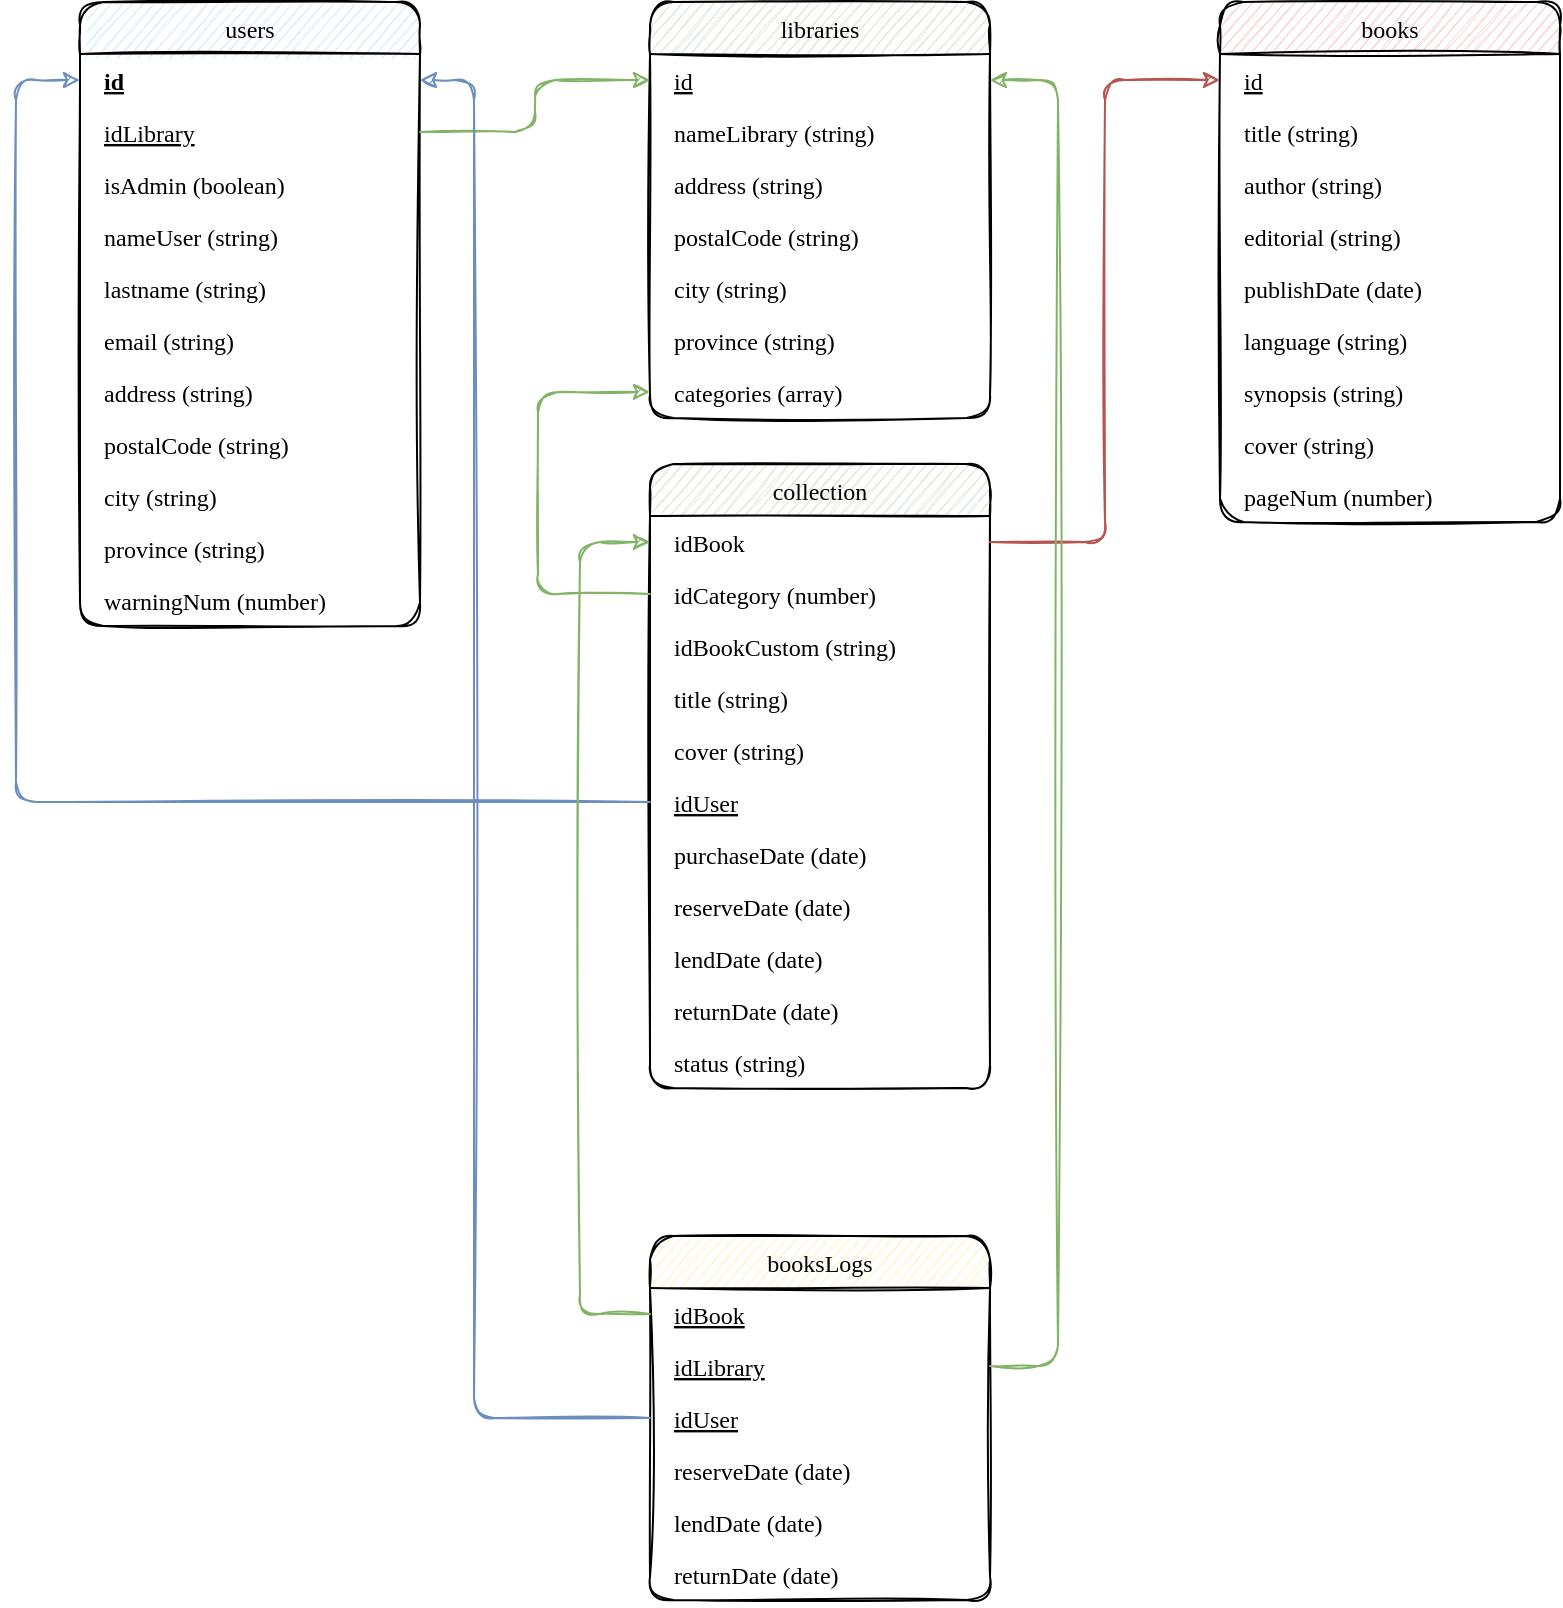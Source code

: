<mxfile version="13.10.9" type="github">
  <diagram id="acLD0W_w8oIIyhGPg7Ok" name="Página-1">
    <mxGraphModel dx="1130" dy="850" grid="0" gridSize="10" guides="1" tooltips="1" connect="1" arrows="1" fold="1" page="1" pageScale="1" pageWidth="1169" pageHeight="827" math="0" shadow="0">
      <root>
        <mxCell id="0" />
        <mxCell id="1" parent="0" />
        <mxCell id="sIiYjzBL_RoDaTGsPlHt-1" value="users" style="swimlane;fontStyle=0;childLayout=stackLayout;horizontal=1;startSize=26;horizontalStack=0;resizeParent=1;resizeParentMax=0;resizeLast=0;collapsible=1;marginBottom=0;swimlaneFillColor=none;fillColor=#dae8fc;rounded=1;glass=0;swimlaneLine=1;shadow=0;sketch=1;fontFamily=Montserrat;fontSource=https%3A%2F%2Ffonts.googleapis.com%2Fcss%3Ffamily%3DMontserrat;" vertex="1" parent="1">
          <mxGeometry x="70" y="60" width="170" height="312" as="geometry" />
        </mxCell>
        <mxCell id="sIiYjzBL_RoDaTGsPlHt-2" value="id" style="text;strokeColor=none;fillColor=none;align=left;verticalAlign=top;spacingLeft=10;spacingRight=10;overflow=hidden;rotatable=0;points=[[0,0.5],[1,0.5]];portConstraint=eastwest;fontFamily=Montserrat;fontSource=https%3A%2F%2Ffonts.googleapis.com%2Fcss%3Ffamily%3DMontserrat;spacingBottom=0;spacingTop=0;fontStyle=5" vertex="1" parent="sIiYjzBL_RoDaTGsPlHt-1">
          <mxGeometry y="26" width="170" height="26" as="geometry" />
        </mxCell>
        <mxCell id="sIiYjzBL_RoDaTGsPlHt-3" value="idLibrary" style="text;strokeColor=none;fillColor=none;align=left;verticalAlign=top;spacingLeft=10;spacingRight=10;overflow=hidden;rotatable=0;points=[[0,0.5],[1,0.5]];portConstraint=eastwest;fontFamily=Montserrat;fontSource=https%3A%2F%2Ffonts.googleapis.com%2Fcss%3Ffamily%3DMontserrat;spacingBottom=0;spacingTop=0;fontStyle=4" vertex="1" parent="sIiYjzBL_RoDaTGsPlHt-1">
          <mxGeometry y="52" width="170" height="26" as="geometry" />
        </mxCell>
        <mxCell id="sIiYjzBL_RoDaTGsPlHt-4" value="isAdmin (boolean)" style="text;strokeColor=none;fillColor=none;align=left;verticalAlign=top;spacingLeft=10;spacingRight=10;overflow=hidden;rotatable=0;points=[[0,0.5],[1,0.5]];portConstraint=eastwest;fontFamily=Montserrat;fontSource=https%3A%2F%2Ffonts.googleapis.com%2Fcss%3Ffamily%3DMontserrat;spacingBottom=0;spacingTop=0;" vertex="1" parent="sIiYjzBL_RoDaTGsPlHt-1">
          <mxGeometry y="78" width="170" height="26" as="geometry" />
        </mxCell>
        <mxCell id="sIiYjzBL_RoDaTGsPlHt-5" value="nameUser (string)" style="text;strokeColor=none;fillColor=none;align=left;verticalAlign=top;spacingLeft=10;spacingRight=10;overflow=hidden;rotatable=0;points=[[0,0.5],[1,0.5]];portConstraint=eastwest;fontFamily=Montserrat;fontSource=https%3A%2F%2Ffonts.googleapis.com%2Fcss%3Ffamily%3DMontserrat;spacingBottom=0;spacingTop=0;" vertex="1" parent="sIiYjzBL_RoDaTGsPlHt-1">
          <mxGeometry y="104" width="170" height="26" as="geometry" />
        </mxCell>
        <mxCell id="sIiYjzBL_RoDaTGsPlHt-6" value="lastname (string)" style="text;strokeColor=none;fillColor=none;align=left;verticalAlign=top;spacingLeft=10;spacingRight=10;overflow=hidden;rotatable=0;points=[[0,0.5],[1,0.5]];portConstraint=eastwest;fontFamily=Montserrat;fontSource=https%3A%2F%2Ffonts.googleapis.com%2Fcss%3Ffamily%3DMontserrat;spacingBottom=0;spacingTop=0;" vertex="1" parent="sIiYjzBL_RoDaTGsPlHt-1">
          <mxGeometry y="130" width="170" height="26" as="geometry" />
        </mxCell>
        <mxCell id="sIiYjzBL_RoDaTGsPlHt-7" value="email (string)" style="text;strokeColor=none;fillColor=none;align=left;verticalAlign=top;spacingLeft=10;spacingRight=10;overflow=hidden;rotatable=0;points=[[0,0.5],[1,0.5]];portConstraint=eastwest;fontFamily=Montserrat;fontSource=https%3A%2F%2Ffonts.googleapis.com%2Fcss%3Ffamily%3DMontserrat;spacingBottom=0;spacingTop=0;" vertex="1" parent="sIiYjzBL_RoDaTGsPlHt-1">
          <mxGeometry y="156" width="170" height="26" as="geometry" />
        </mxCell>
        <mxCell id="sIiYjzBL_RoDaTGsPlHt-8" value="address (string)" style="text;strokeColor=none;fillColor=none;align=left;verticalAlign=top;spacingLeft=10;spacingRight=10;overflow=hidden;rotatable=0;points=[[0,0.5],[1,0.5]];portConstraint=eastwest;fontFamily=Montserrat;fontSource=https%3A%2F%2Ffonts.googleapis.com%2Fcss%3Ffamily%3DMontserrat;spacingBottom=0;spacingTop=0;" vertex="1" parent="sIiYjzBL_RoDaTGsPlHt-1">
          <mxGeometry y="182" width="170" height="26" as="geometry" />
        </mxCell>
        <mxCell id="sIiYjzBL_RoDaTGsPlHt-9" value="postalCode (string)" style="text;strokeColor=none;fillColor=none;align=left;verticalAlign=top;spacingLeft=10;spacingRight=10;overflow=hidden;rotatable=0;points=[[0,0.5],[1,0.5]];portConstraint=eastwest;fontFamily=Montserrat;fontSource=https%3A%2F%2Ffonts.googleapis.com%2Fcss%3Ffamily%3DMontserrat;spacingBottom=0;spacingTop=0;" vertex="1" parent="sIiYjzBL_RoDaTGsPlHt-1">
          <mxGeometry y="208" width="170" height="26" as="geometry" />
        </mxCell>
        <mxCell id="sIiYjzBL_RoDaTGsPlHt-10" value="city (string)" style="text;strokeColor=none;fillColor=none;align=left;verticalAlign=top;spacingLeft=10;spacingRight=10;overflow=hidden;rotatable=0;points=[[0,0.5],[1,0.5]];portConstraint=eastwest;fontFamily=Montserrat;fontSource=https%3A%2F%2Ffonts.googleapis.com%2Fcss%3Ffamily%3DMontserrat;spacingBottom=0;spacingTop=0;" vertex="1" parent="sIiYjzBL_RoDaTGsPlHt-1">
          <mxGeometry y="234" width="170" height="26" as="geometry" />
        </mxCell>
        <mxCell id="sIiYjzBL_RoDaTGsPlHt-11" value="province (string)" style="text;strokeColor=none;fillColor=none;align=left;verticalAlign=top;spacingLeft=10;spacingRight=10;overflow=hidden;rotatable=0;points=[[0,0.5],[1,0.5]];portConstraint=eastwest;fontFamily=Montserrat;fontSource=https%3A%2F%2Ffonts.googleapis.com%2Fcss%3Ffamily%3DMontserrat;spacingBottom=0;spacingTop=0;" vertex="1" parent="sIiYjzBL_RoDaTGsPlHt-1">
          <mxGeometry y="260" width="170" height="26" as="geometry" />
        </mxCell>
        <mxCell id="sIiYjzBL_RoDaTGsPlHt-12" value="warningNum (number)" style="text;strokeColor=none;fillColor=none;align=left;verticalAlign=top;spacingLeft=10;spacingRight=10;overflow=hidden;rotatable=0;points=[[0,0.5],[1,0.5]];portConstraint=eastwest;fontFamily=Montserrat;fontSource=https%3A%2F%2Ffonts.googleapis.com%2Fcss%3Ffamily%3DMontserrat;spacingBottom=0;spacingTop=0;" vertex="1" parent="sIiYjzBL_RoDaTGsPlHt-1">
          <mxGeometry y="286" width="170" height="26" as="geometry" />
        </mxCell>
        <mxCell id="sIiYjzBL_RoDaTGsPlHt-13" value="libraries" style="swimlane;fontStyle=0;childLayout=stackLayout;horizontal=1;startSize=26;horizontalStack=0;resizeParent=1;resizeParentMax=0;resizeLast=0;collapsible=1;marginBottom=0;swimlaneFillColor=none;fillColor=#d5e8d4;rounded=1;glass=0;swimlaneLine=1;shadow=0;sketch=1;fontFamily=Montserrat;fontSource=https%3A%2F%2Ffonts.googleapis.com%2Fcss%3Ffamily%3DMontserrat;spacing=2;spacingTop=0;" vertex="1" parent="1">
          <mxGeometry x="355" y="60" width="170" height="208" as="geometry" />
        </mxCell>
        <mxCell id="sIiYjzBL_RoDaTGsPlHt-14" value="id" style="text;strokeColor=none;fillColor=none;align=left;verticalAlign=top;spacingLeft=10;spacingRight=10;overflow=hidden;rotatable=0;points=[[0,0.5],[1,0.5]];portConstraint=eastwest;fontFamily=Montserrat;fontSource=https%3A%2F%2Ffonts.googleapis.com%2Fcss%3Ffamily%3DMontserrat;spacingBottom=0;spacingTop=0;fontStyle=4" vertex="1" parent="sIiYjzBL_RoDaTGsPlHt-13">
          <mxGeometry y="26" width="170" height="26" as="geometry" />
        </mxCell>
        <mxCell id="sIiYjzBL_RoDaTGsPlHt-15" value="nameLibrary (string)" style="text;strokeColor=none;fillColor=none;align=left;verticalAlign=top;spacingLeft=10;spacingRight=10;overflow=hidden;rotatable=0;points=[[0,0.5],[1,0.5]];portConstraint=eastwest;fontFamily=Montserrat;fontSource=https%3A%2F%2Ffonts.googleapis.com%2Fcss%3Ffamily%3DMontserrat;spacingBottom=0;spacingTop=0;" vertex="1" parent="sIiYjzBL_RoDaTGsPlHt-13">
          <mxGeometry y="52" width="170" height="26" as="geometry" />
        </mxCell>
        <mxCell id="sIiYjzBL_RoDaTGsPlHt-20" value="address (string)" style="text;strokeColor=none;fillColor=none;align=left;verticalAlign=top;spacingLeft=10;spacingRight=10;overflow=hidden;rotatable=0;points=[[0,0.5],[1,0.5]];portConstraint=eastwest;fontFamily=Montserrat;fontSource=https%3A%2F%2Ffonts.googleapis.com%2Fcss%3Ffamily%3DMontserrat;spacingBottom=0;spacingTop=0;" vertex="1" parent="sIiYjzBL_RoDaTGsPlHt-13">
          <mxGeometry y="78" width="170" height="26" as="geometry" />
        </mxCell>
        <mxCell id="sIiYjzBL_RoDaTGsPlHt-21" value="postalCode (string)" style="text;strokeColor=none;fillColor=none;align=left;verticalAlign=top;spacingLeft=10;spacingRight=10;overflow=hidden;rotatable=0;points=[[0,0.5],[1,0.5]];portConstraint=eastwest;fontFamily=Montserrat;fontSource=https%3A%2F%2Ffonts.googleapis.com%2Fcss%3Ffamily%3DMontserrat;spacingBottom=0;spacingTop=0;" vertex="1" parent="sIiYjzBL_RoDaTGsPlHt-13">
          <mxGeometry y="104" width="170" height="26" as="geometry" />
        </mxCell>
        <mxCell id="sIiYjzBL_RoDaTGsPlHt-22" value="city (string)" style="text;strokeColor=none;fillColor=none;align=left;verticalAlign=top;spacingLeft=10;spacingRight=10;overflow=hidden;rotatable=0;points=[[0,0.5],[1,0.5]];portConstraint=eastwest;fontFamily=Montserrat;fontSource=https%3A%2F%2Ffonts.googleapis.com%2Fcss%3Ffamily%3DMontserrat;spacingBottom=0;spacingTop=0;" vertex="1" parent="sIiYjzBL_RoDaTGsPlHt-13">
          <mxGeometry y="130" width="170" height="26" as="geometry" />
        </mxCell>
        <mxCell id="sIiYjzBL_RoDaTGsPlHt-23" value="province (string)" style="text;strokeColor=none;fillColor=none;align=left;verticalAlign=top;spacingLeft=10;spacingRight=10;overflow=hidden;rotatable=0;points=[[0,0.5],[1,0.5]];portConstraint=eastwest;fontFamily=Montserrat;fontSource=https%3A%2F%2Ffonts.googleapis.com%2Fcss%3Ffamily%3DMontserrat;spacingBottom=0;spacingTop=0;" vertex="1" parent="sIiYjzBL_RoDaTGsPlHt-13">
          <mxGeometry y="156" width="170" height="26" as="geometry" />
        </mxCell>
        <mxCell id="sIiYjzBL_RoDaTGsPlHt-24" value="categories (array)" style="text;strokeColor=none;fillColor=none;align=left;verticalAlign=top;spacingLeft=10;spacingRight=10;overflow=hidden;rotatable=0;points=[[0,0.5],[1,0.5]];portConstraint=eastwest;fontFamily=Montserrat;fontSource=https%3A%2F%2Ffonts.googleapis.com%2Fcss%3Ffamily%3DMontserrat;spacingBottom=0;spacingTop=0;" vertex="1" parent="sIiYjzBL_RoDaTGsPlHt-13">
          <mxGeometry y="182" width="170" height="26" as="geometry" />
        </mxCell>
        <mxCell id="sIiYjzBL_RoDaTGsPlHt-25" value="books" style="swimlane;fontStyle=0;childLayout=stackLayout;horizontal=1;startSize=26;horizontalStack=0;resizeParent=1;resizeParentMax=0;resizeLast=0;collapsible=1;marginBottom=0;swimlaneFillColor=none;fillColor=#f8cecc;rounded=1;glass=0;swimlaneLine=1;shadow=0;sketch=1;fontFamily=Montserrat;fontSource=https%3A%2F%2Ffonts.googleapis.com%2Fcss%3Ffamily%3DMontserrat;" vertex="1" parent="1">
          <mxGeometry x="640" y="60" width="170" height="260" as="geometry" />
        </mxCell>
        <mxCell id="sIiYjzBL_RoDaTGsPlHt-26" value="id" style="text;strokeColor=none;fillColor=none;align=left;verticalAlign=top;spacingLeft=10;spacingRight=10;overflow=hidden;rotatable=0;points=[[0,0.5],[1,0.5]];portConstraint=eastwest;fontFamily=Montserrat;fontSource=https%3A%2F%2Ffonts.googleapis.com%2Fcss%3Ffamily%3DMontserrat;spacingBottom=0;spacingTop=0;fontStyle=4" vertex="1" parent="sIiYjzBL_RoDaTGsPlHt-25">
          <mxGeometry y="26" width="170" height="26" as="geometry" />
        </mxCell>
        <mxCell id="sIiYjzBL_RoDaTGsPlHt-27" value="title (string)" style="text;strokeColor=none;fillColor=none;align=left;verticalAlign=top;spacingLeft=10;spacingRight=10;overflow=hidden;rotatable=0;points=[[0,0.5],[1,0.5]];portConstraint=eastwest;fontFamily=Montserrat;fontSource=https%3A%2F%2Ffonts.googleapis.com%2Fcss%3Ffamily%3DMontserrat;rounded=0;glass=0;shadow=0;sketch=0;spacing=2;spacingBottom=0;spacingTop=0;" vertex="1" parent="sIiYjzBL_RoDaTGsPlHt-25">
          <mxGeometry y="52" width="170" height="26" as="geometry" />
        </mxCell>
        <mxCell id="sIiYjzBL_RoDaTGsPlHt-28" value="author (string)" style="text;strokeColor=none;fillColor=none;align=left;verticalAlign=top;spacingLeft=10;spacingRight=10;overflow=hidden;rotatable=0;points=[[0,0.5],[1,0.5]];portConstraint=eastwest;fontFamily=Montserrat;fontSource=https%3A%2F%2Ffonts.googleapis.com%2Fcss%3Ffamily%3DMontserrat;spacingBottom=0;spacingTop=0;" vertex="1" parent="sIiYjzBL_RoDaTGsPlHt-25">
          <mxGeometry y="78" width="170" height="26" as="geometry" />
        </mxCell>
        <mxCell id="sIiYjzBL_RoDaTGsPlHt-29" value="editorial (string)" style="text;strokeColor=none;fillColor=none;align=left;verticalAlign=top;spacingLeft=10;spacingRight=10;overflow=hidden;rotatable=0;points=[[0,0.5],[1,0.5]];portConstraint=eastwest;fontFamily=Montserrat;fontSource=https%3A%2F%2Ffonts.googleapis.com%2Fcss%3Ffamily%3DMontserrat;" vertex="1" parent="sIiYjzBL_RoDaTGsPlHt-25">
          <mxGeometry y="104" width="170" height="26" as="geometry" />
        </mxCell>
        <mxCell id="sIiYjzBL_RoDaTGsPlHt-30" value="publishDate (date)" style="text;strokeColor=none;fillColor=none;align=left;verticalAlign=top;spacingLeft=10;spacingRight=10;overflow=hidden;rotatable=0;points=[[0,0.5],[1,0.5]];portConstraint=eastwest;fontFamily=Montserrat;fontSource=https%3A%2F%2Ffonts.googleapis.com%2Fcss%3Ffamily%3DMontserrat;spacingBottom=0;spacingTop=0;" vertex="1" parent="sIiYjzBL_RoDaTGsPlHt-25">
          <mxGeometry y="130" width="170" height="26" as="geometry" />
        </mxCell>
        <mxCell id="sIiYjzBL_RoDaTGsPlHt-31" value="language (string)" style="text;strokeColor=none;fillColor=none;align=left;verticalAlign=top;spacingLeft=10;spacingRight=10;overflow=hidden;rotatable=0;points=[[0,0.5],[1,0.5]];portConstraint=eastwest;fontFamily=Montserrat;fontSource=https%3A%2F%2Ffonts.googleapis.com%2Fcss%3Ffamily%3DMontserrat;spacingBottom=0;spacingTop=0;" vertex="1" parent="sIiYjzBL_RoDaTGsPlHt-25">
          <mxGeometry y="156" width="170" height="26" as="geometry" />
        </mxCell>
        <mxCell id="sIiYjzBL_RoDaTGsPlHt-32" value="synopsis (string)" style="text;strokeColor=none;fillColor=none;align=left;verticalAlign=top;spacingLeft=10;spacingRight=10;overflow=hidden;rotatable=0;points=[[0,0.5],[1,0.5]];portConstraint=eastwest;fontFamily=Montserrat;fontSource=https%3A%2F%2Ffonts.googleapis.com%2Fcss%3Ffamily%3DMontserrat;spacingBottom=0;spacingTop=0;" vertex="1" parent="sIiYjzBL_RoDaTGsPlHt-25">
          <mxGeometry y="182" width="170" height="26" as="geometry" />
        </mxCell>
        <mxCell id="sIiYjzBL_RoDaTGsPlHt-33" value="cover (string)" style="text;strokeColor=none;fillColor=none;align=left;verticalAlign=top;spacingLeft=10;spacingRight=10;overflow=hidden;rotatable=0;points=[[0,0.5],[1,0.5]];portConstraint=eastwest;fontFamily=Montserrat;fontSource=https%3A%2F%2Ffonts.googleapis.com%2Fcss%3Ffamily%3DMontserrat;spacingBottom=0;spacingTop=0;" vertex="1" parent="sIiYjzBL_RoDaTGsPlHt-25">
          <mxGeometry y="208" width="170" height="26" as="geometry" />
        </mxCell>
        <mxCell id="sIiYjzBL_RoDaTGsPlHt-34" value="pageNum (number)" style="text;strokeColor=none;fillColor=none;align=left;verticalAlign=top;spacingLeft=10;spacingRight=10;overflow=hidden;rotatable=0;points=[[0,0.5],[1,0.5]];portConstraint=eastwest;fontFamily=Montserrat;fontSource=https%3A%2F%2Ffonts.googleapis.com%2Fcss%3Ffamily%3DMontserrat;spacingBottom=0;spacingTop=0;" vertex="1" parent="sIiYjzBL_RoDaTGsPlHt-25">
          <mxGeometry y="234" width="170" height="26" as="geometry" />
        </mxCell>
        <mxCell id="sIiYjzBL_RoDaTGsPlHt-35" value="collection" style="swimlane;fontStyle=0;childLayout=stackLayout;horizontal=1;startSize=26;horizontalStack=0;resizeParent=1;resizeParentMax=0;resizeLast=0;collapsible=1;marginBottom=0;swimlaneFillColor=none;fillColor=#d5e8d4;rounded=1;glass=0;swimlaneLine=1;shadow=0;sketch=1;fontFamily=Montserrat;fontSource=https%3A%2F%2Ffonts.googleapis.com%2Fcss%3Ffamily%3DMontserrat;spacing=2;spacingTop=0;" vertex="1" parent="1">
          <mxGeometry x="355" y="291" width="170" height="312" as="geometry" />
        </mxCell>
        <mxCell id="sIiYjzBL_RoDaTGsPlHt-36" value="idBook&#xa;" style="text;strokeColor=none;fillColor=none;align=left;verticalAlign=top;spacingLeft=10;spacingRight=10;overflow=hidden;rotatable=0;points=[[0,0.5],[1,0.5]];portConstraint=eastwest;fontFamily=Montserrat;fontSource=https%3A%2F%2Ffonts.googleapis.com%2Fcss%3Ffamily%3DMontserrat;spacingBottom=0;spacingTop=0;" vertex="1" parent="sIiYjzBL_RoDaTGsPlHt-35">
          <mxGeometry y="26" width="170" height="26" as="geometry" />
        </mxCell>
        <mxCell id="sIiYjzBL_RoDaTGsPlHt-37" value="idCategory (number)" style="text;strokeColor=none;fillColor=none;align=left;verticalAlign=top;spacingLeft=10;spacingRight=10;overflow=hidden;rotatable=0;points=[[0,0.5],[1,0.5]];portConstraint=eastwest;fontFamily=Montserrat;fontSource=https%3A%2F%2Ffonts.googleapis.com%2Fcss%3Ffamily%3DMontserrat;spacingBottom=0;spacingTop=0;" vertex="1" parent="sIiYjzBL_RoDaTGsPlHt-35">
          <mxGeometry y="52" width="170" height="26" as="geometry" />
        </mxCell>
        <mxCell id="sIiYjzBL_RoDaTGsPlHt-38" value="idBookCustom (string)" style="text;strokeColor=none;fillColor=none;align=left;verticalAlign=top;spacingLeft=10;spacingRight=10;overflow=hidden;rotatable=0;points=[[0,0.5],[1,0.5]];portConstraint=eastwest;fontFamily=Montserrat;fontSource=https%3A%2F%2Ffonts.googleapis.com%2Fcss%3Ffamily%3DMontserrat;spacingBottom=0;spacingTop=0;" vertex="1" parent="sIiYjzBL_RoDaTGsPlHt-35">
          <mxGeometry y="78" width="170" height="26" as="geometry" />
        </mxCell>
        <mxCell id="sIiYjzBL_RoDaTGsPlHt-39" value="title (string)" style="text;strokeColor=none;fillColor=none;align=left;verticalAlign=top;spacingLeft=10;spacingRight=10;overflow=hidden;rotatable=0;points=[[0,0.5],[1,0.5]];portConstraint=eastwest;fontFamily=Montserrat;fontSource=https%3A%2F%2Ffonts.googleapis.com%2Fcss%3Ffamily%3DMontserrat;spacingBottom=0;spacingTop=0;" vertex="1" parent="sIiYjzBL_RoDaTGsPlHt-35">
          <mxGeometry y="104" width="170" height="26" as="geometry" />
        </mxCell>
        <mxCell id="sIiYjzBL_RoDaTGsPlHt-40" value="cover (string)" style="text;strokeColor=none;fillColor=none;align=left;verticalAlign=top;spacingLeft=10;spacingRight=10;overflow=hidden;rotatable=0;points=[[0,0.5],[1,0.5]];portConstraint=eastwest;fontFamily=Montserrat;fontSource=https%3A%2F%2Ffonts.googleapis.com%2Fcss%3Ffamily%3DMontserrat;spacingBottom=0;spacingTop=0;" vertex="1" parent="sIiYjzBL_RoDaTGsPlHt-35">
          <mxGeometry y="130" width="170" height="26" as="geometry" />
        </mxCell>
        <mxCell id="sIiYjzBL_RoDaTGsPlHt-46" value="idUser" style="text;strokeColor=none;fillColor=none;align=left;verticalAlign=top;spacingLeft=10;spacingRight=10;overflow=hidden;rotatable=0;points=[[0,0.5],[1,0.5]];portConstraint=eastwest;fontFamily=Montserrat;fontSource=https%3A%2F%2Ffonts.googleapis.com%2Fcss%3Ffamily%3DMontserrat;spacingBottom=0;spacingTop=0;fontStyle=4" vertex="1" parent="sIiYjzBL_RoDaTGsPlHt-35">
          <mxGeometry y="156" width="170" height="26" as="geometry" />
        </mxCell>
        <mxCell id="sIiYjzBL_RoDaTGsPlHt-41" value="purchaseDate (date)" style="text;strokeColor=none;fillColor=none;align=left;verticalAlign=top;spacingLeft=10;spacingRight=10;overflow=hidden;rotatable=0;points=[[0,0.5],[1,0.5]];portConstraint=eastwest;fontFamily=Montserrat;fontSource=https%3A%2F%2Ffonts.googleapis.com%2Fcss%3Ffamily%3DMontserrat;spacingBottom=0;spacingTop=0;" vertex="1" parent="sIiYjzBL_RoDaTGsPlHt-35">
          <mxGeometry y="182" width="170" height="26" as="geometry" />
        </mxCell>
        <mxCell id="sIiYjzBL_RoDaTGsPlHt-42" value="reserveDate (date)" style="text;strokeColor=none;fillColor=none;align=left;verticalAlign=top;spacingLeft=10;spacingRight=10;overflow=hidden;rotatable=0;points=[[0,0.5],[1,0.5]];portConstraint=eastwest;fontFamily=Montserrat;fontSource=https%3A%2F%2Ffonts.googleapis.com%2Fcss%3Ffamily%3DMontserrat;spacingBottom=0;spacingTop=0;" vertex="1" parent="sIiYjzBL_RoDaTGsPlHt-35">
          <mxGeometry y="208" width="170" height="26" as="geometry" />
        </mxCell>
        <mxCell id="sIiYjzBL_RoDaTGsPlHt-43" value="lendDate (date)" style="text;strokeColor=none;fillColor=none;align=left;verticalAlign=top;spacingLeft=10;spacingRight=10;overflow=hidden;rotatable=0;points=[[0,0.5],[1,0.5]];portConstraint=eastwest;fontFamily=Montserrat;fontSource=https%3A%2F%2Ffonts.googleapis.com%2Fcss%3Ffamily%3DMontserrat;spacingBottom=0;spacingTop=0;" vertex="1" parent="sIiYjzBL_RoDaTGsPlHt-35">
          <mxGeometry y="234" width="170" height="26" as="geometry" />
        </mxCell>
        <mxCell id="sIiYjzBL_RoDaTGsPlHt-44" value="returnDate (date)" style="text;strokeColor=none;fillColor=none;align=left;verticalAlign=top;spacingLeft=10;spacingRight=10;overflow=hidden;rotatable=0;points=[[0,0.5],[1,0.5]];portConstraint=eastwest;fontFamily=Montserrat;fontSource=https%3A%2F%2Ffonts.googleapis.com%2Fcss%3Ffamily%3DMontserrat;spacingBottom=0;spacingTop=0;" vertex="1" parent="sIiYjzBL_RoDaTGsPlHt-35">
          <mxGeometry y="260" width="170" height="26" as="geometry" />
        </mxCell>
        <mxCell id="sIiYjzBL_RoDaTGsPlHt-45" value="status (string)" style="text;strokeColor=none;fillColor=none;align=left;verticalAlign=top;spacingLeft=10;spacingRight=10;overflow=hidden;rotatable=0;points=[[0,0.5],[1,0.5]];portConstraint=eastwest;fontFamily=Montserrat;fontSource=https%3A%2F%2Ffonts.googleapis.com%2Fcss%3Ffamily%3DMontserrat;spacingBottom=0;spacingTop=0;" vertex="1" parent="sIiYjzBL_RoDaTGsPlHt-35">
          <mxGeometry y="286" width="170" height="26" as="geometry" />
        </mxCell>
        <mxCell id="sIiYjzBL_RoDaTGsPlHt-47" value="booksLogs" style="swimlane;fontStyle=0;childLayout=stackLayout;horizontal=1;startSize=26;horizontalStack=0;resizeParent=1;resizeParentMax=0;resizeLast=0;collapsible=1;marginBottom=0;swimlaneFillColor=none;fillColor=#fff2cc;rounded=1;glass=0;swimlaneLine=1;shadow=0;sketch=1;fontFamily=Montserrat;fontSource=https%3A%2F%2Ffonts.googleapis.com%2Fcss%3Ffamily%3DMontserrat;" vertex="1" parent="1">
          <mxGeometry x="355" y="677" width="170" height="182" as="geometry" />
        </mxCell>
        <mxCell id="sIiYjzBL_RoDaTGsPlHt-48" value="idBook" style="text;strokeColor=none;fillColor=none;align=left;verticalAlign=top;spacingLeft=10;spacingRight=10;overflow=hidden;rotatable=0;points=[[0,0.5],[1,0.5]];portConstraint=eastwest;fontFamily=Montserrat;fontSource=https%3A%2F%2Ffonts.googleapis.com%2Fcss%3Ffamily%3DMontserrat;spacingBottom=0;spacingTop=0;fontStyle=4" vertex="1" parent="sIiYjzBL_RoDaTGsPlHt-47">
          <mxGeometry y="26" width="170" height="26" as="geometry" />
        </mxCell>
        <mxCell id="sIiYjzBL_RoDaTGsPlHt-49" value="idLibrary" style="text;strokeColor=none;fillColor=none;align=left;verticalAlign=top;spacingLeft=10;spacingRight=10;overflow=hidden;rotatable=0;points=[[0,0.5],[1,0.5]];portConstraint=eastwest;fontFamily=Montserrat;fontSource=https%3A%2F%2Ffonts.googleapis.com%2Fcss%3Ffamily%3DMontserrat;rounded=0;glass=0;shadow=0;sketch=0;spacing=2;spacingBottom=0;spacingTop=0;fontStyle=4" vertex="1" parent="sIiYjzBL_RoDaTGsPlHt-47">
          <mxGeometry y="52" width="170" height="26" as="geometry" />
        </mxCell>
        <mxCell id="sIiYjzBL_RoDaTGsPlHt-50" value="idUser" style="text;strokeColor=none;fillColor=none;align=left;verticalAlign=top;spacingLeft=10;spacingRight=10;overflow=hidden;rotatable=0;points=[[0,0.5],[1,0.5]];portConstraint=eastwest;fontFamily=Montserrat;fontSource=https%3A%2F%2Ffonts.googleapis.com%2Fcss%3Ffamily%3DMontserrat;spacingBottom=0;spacingTop=0;fontStyle=4" vertex="1" parent="sIiYjzBL_RoDaTGsPlHt-47">
          <mxGeometry y="78" width="170" height="26" as="geometry" />
        </mxCell>
        <mxCell id="sIiYjzBL_RoDaTGsPlHt-51" value="reserveDate (date)" style="text;strokeColor=none;fillColor=none;align=left;verticalAlign=top;spacingLeft=10;spacingRight=10;overflow=hidden;rotatable=0;points=[[0,0.5],[1,0.5]];portConstraint=eastwest;fontFamily=Montserrat;fontSource=https%3A%2F%2Ffonts.googleapis.com%2Fcss%3Ffamily%3DMontserrat;" vertex="1" parent="sIiYjzBL_RoDaTGsPlHt-47">
          <mxGeometry y="104" width="170" height="26" as="geometry" />
        </mxCell>
        <mxCell id="sIiYjzBL_RoDaTGsPlHt-52" value="lendDate (date)" style="text;strokeColor=none;fillColor=none;align=left;verticalAlign=top;spacingLeft=10;spacingRight=10;overflow=hidden;rotatable=0;points=[[0,0.5],[1,0.5]];portConstraint=eastwest;fontFamily=Montserrat;fontSource=https%3A%2F%2Ffonts.googleapis.com%2Fcss%3Ffamily%3DMontserrat;spacingBottom=0;spacingTop=0;" vertex="1" parent="sIiYjzBL_RoDaTGsPlHt-47">
          <mxGeometry y="130" width="170" height="26" as="geometry" />
        </mxCell>
        <mxCell id="sIiYjzBL_RoDaTGsPlHt-53" value="returnDate (date)" style="text;strokeColor=none;fillColor=none;align=left;verticalAlign=top;spacingLeft=10;spacingRight=10;overflow=hidden;rotatable=0;points=[[0,0.5],[1,0.5]];portConstraint=eastwest;fontFamily=Montserrat;fontSource=https%3A%2F%2Ffonts.googleapis.com%2Fcss%3Ffamily%3DMontserrat;spacingBottom=0;spacingTop=0;" vertex="1" parent="sIiYjzBL_RoDaTGsPlHt-47">
          <mxGeometry y="156" width="170" height="26" as="geometry" />
        </mxCell>
        <mxCell id="sIiYjzBL_RoDaTGsPlHt-57" style="edgeStyle=orthogonalEdgeStyle;orthogonalLoop=1;jettySize=auto;html=1;entryX=0;entryY=0.5;entryDx=0;entryDy=0;fontFamily=Montserrat;fontSource=https%3A%2F%2Ffonts.googleapis.com%2Fcss%3Ffamily%3DMontserrat;sketch=1;rounded=1;fillColor=#d5e8d4;strokeColor=#82b366;" edge="1" parent="1" source="sIiYjzBL_RoDaTGsPlHt-3" target="sIiYjzBL_RoDaTGsPlHt-14">
          <mxGeometry relative="1" as="geometry" />
        </mxCell>
        <mxCell id="sIiYjzBL_RoDaTGsPlHt-58" style="edgeStyle=orthogonalEdgeStyle;rounded=1;sketch=1;orthogonalLoop=1;jettySize=auto;html=1;entryX=0;entryY=0.5;entryDx=0;entryDy=0;fontFamily=Montserrat;fontSource=https%3A%2F%2Ffonts.googleapis.com%2Fcss%3Ffamily%3DMontserrat;exitX=0;exitY=0.5;exitDx=0;exitDy=0;fillColor=#d5e8d4;strokeColor=#82b366;" edge="1" parent="1" source="sIiYjzBL_RoDaTGsPlHt-37" target="sIiYjzBL_RoDaTGsPlHt-24">
          <mxGeometry relative="1" as="geometry">
            <Array as="points">
              <mxPoint x="299" y="356" />
              <mxPoint x="299" y="255" />
            </Array>
          </mxGeometry>
        </mxCell>
        <mxCell id="sIiYjzBL_RoDaTGsPlHt-59" style="edgeStyle=orthogonalEdgeStyle;rounded=1;sketch=1;orthogonalLoop=1;jettySize=auto;html=1;exitX=0;exitY=0.5;exitDx=0;exitDy=0;entryX=0;entryY=0.5;entryDx=0;entryDy=0;fontFamily=Montserrat;fontSource=https%3A%2F%2Ffonts.googleapis.com%2Fcss%3Ffamily%3DMontserrat;fillColor=#dae8fc;strokeColor=#6c8ebf;" edge="1" parent="1" source="sIiYjzBL_RoDaTGsPlHt-46" target="sIiYjzBL_RoDaTGsPlHt-2">
          <mxGeometry relative="1" as="geometry">
            <Array as="points">
              <mxPoint x="38" y="460" />
              <mxPoint x="38" y="99" />
            </Array>
          </mxGeometry>
        </mxCell>
        <mxCell id="sIiYjzBL_RoDaTGsPlHt-60" style="edgeStyle=orthogonalEdgeStyle;rounded=1;sketch=1;orthogonalLoop=1;jettySize=auto;html=1;exitX=1;exitY=0.5;exitDx=0;exitDy=0;entryX=0;entryY=0.5;entryDx=0;entryDy=0;fontFamily=Montserrat;fontSource=https%3A%2F%2Ffonts.googleapis.com%2Fcss%3Ffamily%3DMontserrat;fillColor=#f8cecc;strokeColor=#b85450;" edge="1" parent="1" source="sIiYjzBL_RoDaTGsPlHt-36" target="sIiYjzBL_RoDaTGsPlHt-26">
          <mxGeometry relative="1" as="geometry" />
        </mxCell>
        <mxCell id="sIiYjzBL_RoDaTGsPlHt-61" style="edgeStyle=orthogonalEdgeStyle;rounded=1;sketch=1;orthogonalLoop=1;jettySize=auto;html=1;entryX=0;entryY=0.5;entryDx=0;entryDy=0;fontFamily=Montserrat;fontSource=https%3A%2F%2Ffonts.googleapis.com%2Fcss%3Ffamily%3DMontserrat;fillColor=#d5e8d4;strokeColor=#82b366;" edge="1" parent="1" source="sIiYjzBL_RoDaTGsPlHt-48" target="sIiYjzBL_RoDaTGsPlHt-36">
          <mxGeometry relative="1" as="geometry">
            <Array as="points">
              <mxPoint x="320" y="716" />
              <mxPoint x="320" y="330" />
            </Array>
          </mxGeometry>
        </mxCell>
        <mxCell id="sIiYjzBL_RoDaTGsPlHt-62" style="edgeStyle=orthogonalEdgeStyle;rounded=1;sketch=1;orthogonalLoop=1;jettySize=auto;html=1;entryX=1;entryY=0.5;entryDx=0;entryDy=0;fontFamily=Montserrat;fontSource=https%3A%2F%2Ffonts.googleapis.com%2Fcss%3Ffamily%3DMontserrat;exitX=1;exitY=0.5;exitDx=0;exitDy=0;fillColor=#d5e8d4;strokeColor=#82b366;" edge="1" parent="1" source="sIiYjzBL_RoDaTGsPlHt-49" target="sIiYjzBL_RoDaTGsPlHt-14">
          <mxGeometry relative="1" as="geometry">
            <Array as="points">
              <mxPoint x="559" y="742" />
              <mxPoint x="559" y="99" />
            </Array>
          </mxGeometry>
        </mxCell>
        <mxCell id="sIiYjzBL_RoDaTGsPlHt-63" style="edgeStyle=orthogonalEdgeStyle;rounded=1;sketch=1;orthogonalLoop=1;jettySize=auto;html=1;entryX=1;entryY=0.5;entryDx=0;entryDy=0;fontFamily=Montserrat;fontSource=https%3A%2F%2Ffonts.googleapis.com%2Fcss%3Ffamily%3DMontserrat;fillColor=#dae8fc;strokeColor=#6c8ebf;" edge="1" parent="1" source="sIiYjzBL_RoDaTGsPlHt-50" target="sIiYjzBL_RoDaTGsPlHt-2">
          <mxGeometry relative="1" as="geometry">
            <Array as="points">
              <mxPoint x="267" y="768" />
              <mxPoint x="267" y="99" />
            </Array>
          </mxGeometry>
        </mxCell>
      </root>
    </mxGraphModel>
  </diagram>
</mxfile>
